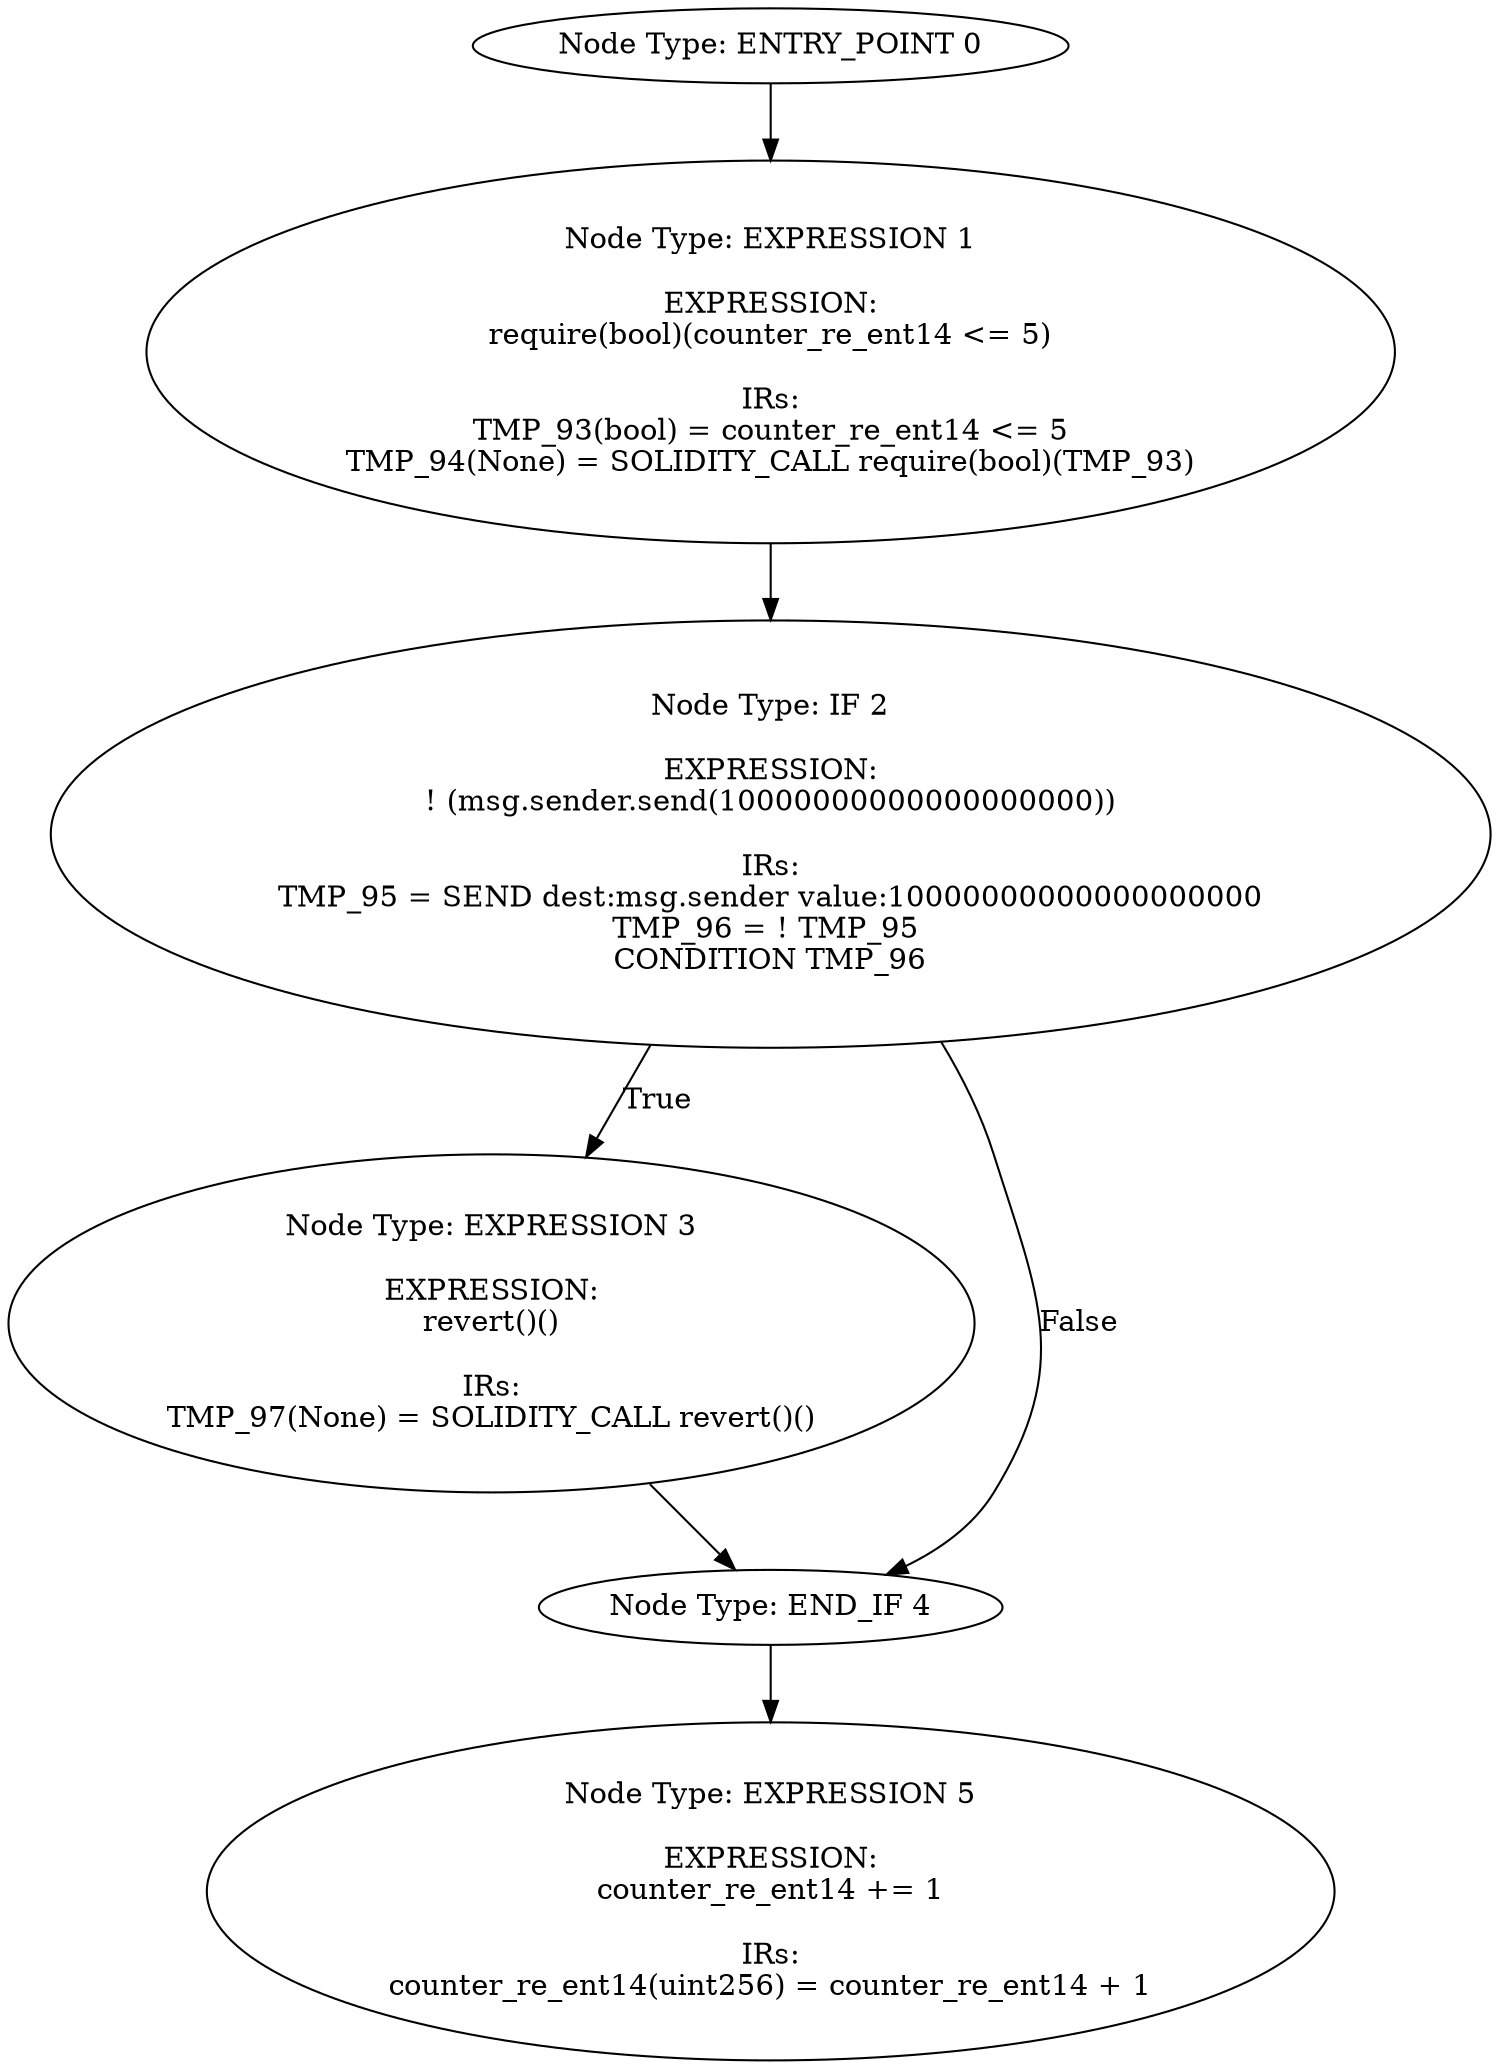 digraph{
0[label="Node Type: ENTRY_POINT 0
"];
0->1;
1[label="Node Type: EXPRESSION 1

EXPRESSION:
require(bool)(counter_re_ent14 <= 5)

IRs:
TMP_93(bool) = counter_re_ent14 <= 5
TMP_94(None) = SOLIDITY_CALL require(bool)(TMP_93)"];
1->2;
2[label="Node Type: IF 2

EXPRESSION:
! (msg.sender.send(10000000000000000000))

IRs:
TMP_95 = SEND dest:msg.sender value:10000000000000000000
TMP_96 = ! TMP_95 
CONDITION TMP_96"];
2->3[label="True"];
2->4[label="False"];
3[label="Node Type: EXPRESSION 3

EXPRESSION:
revert()()

IRs:
TMP_97(None) = SOLIDITY_CALL revert()()"];
3->4;
4[label="Node Type: END_IF 4
"];
4->5;
5[label="Node Type: EXPRESSION 5

EXPRESSION:
counter_re_ent14 += 1

IRs:
counter_re_ent14(uint256) = counter_re_ent14 + 1"];
}
